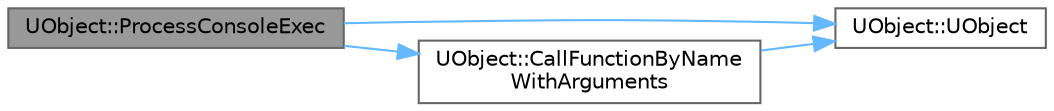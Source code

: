 digraph "UObject::ProcessConsoleExec"
{
 // INTERACTIVE_SVG=YES
 // LATEX_PDF_SIZE
  bgcolor="transparent";
  edge [fontname=Helvetica,fontsize=10,labelfontname=Helvetica,labelfontsize=10];
  node [fontname=Helvetica,fontsize=10,shape=box,height=0.2,width=0.4];
  rankdir="LR";
  Node1 [id="Node000001",label="UObject::ProcessConsoleExec",height=0.2,width=0.4,color="gray40", fillcolor="grey60", style="filled", fontcolor="black",tooltip="This function handles a console exec sent to the object; it is virtual so 'nexus' objects like a play..."];
  Node1 -> Node2 [id="edge1_Node000001_Node000002",color="steelblue1",style="solid",tooltip=" "];
  Node2 [id="Node000002",label="UObject::UObject",height=0.2,width=0.4,color="grey40", fillcolor="white", style="filled",URL="$df/def/classUObject.html#ae1e8afb0b1117edf494eab22aea37761",tooltip="Default constructor."];
  Node1 -> Node3 [id="edge2_Node000001_Node000003",color="steelblue1",style="solid",tooltip=" "];
  Node3 [id="Node000003",label="UObject::CallFunctionByName\lWithArguments",height=0.2,width=0.4,color="grey40", fillcolor="white", style="filled",URL="$df/def/classUObject.html#aa19fe92e9c5e25d6a8e6e0f8a8c2f1ae",tooltip="Handle calling a function by name when executed from the console or a command line."];
  Node3 -> Node2 [id="edge3_Node000003_Node000002",color="steelblue1",style="solid",tooltip=" "];
}
